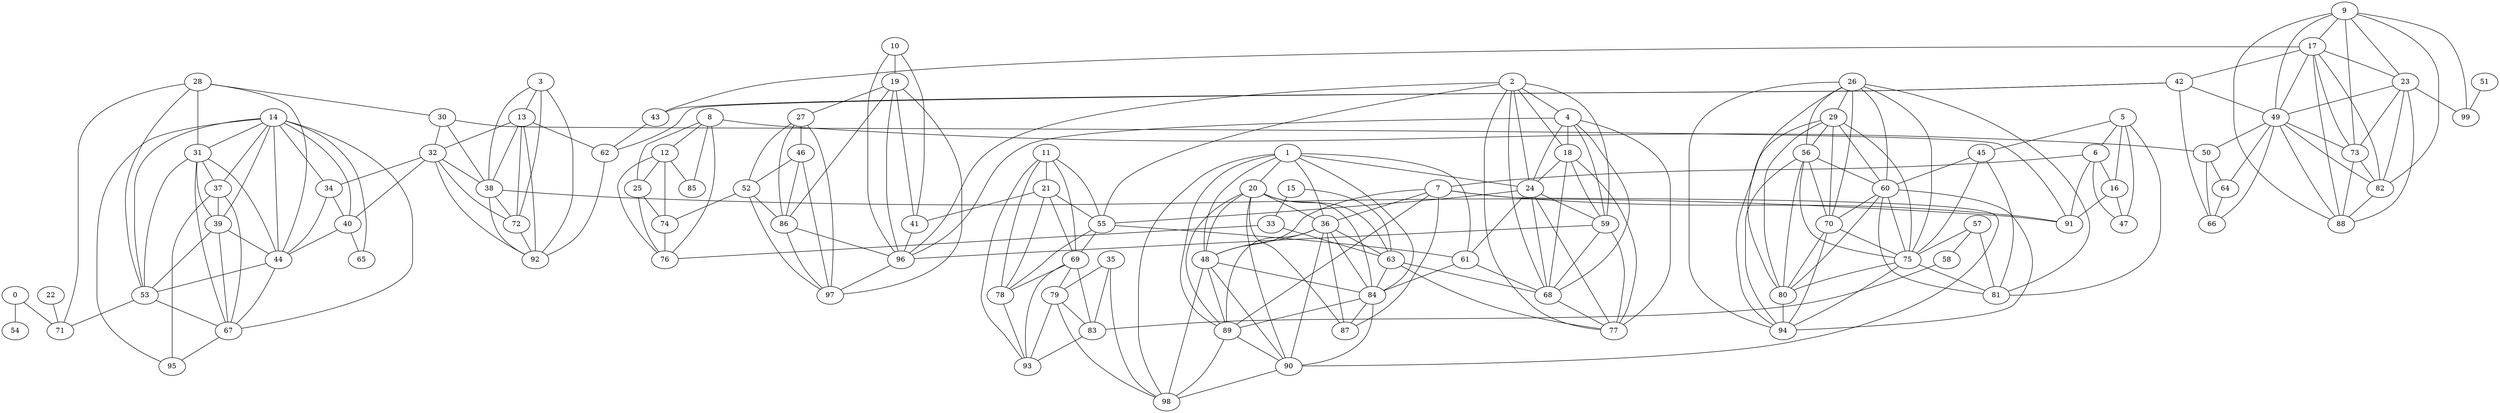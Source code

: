 graph G {
  0;
  1;
  2;
  3;
  4;
  5;
  6;
  7;
  8;
  9;
  10;
  11;
  12;
  13;
  14;
  15;
  16;
  17;
  18;
  19;
  20;
  21;
  22;
  23;
  24;
  25;
  26;
  27;
  28;
  29;
  30;
  31;
  32;
  33;
  34;
  35;
  36;
  37;
  38;
  39;
  40;
  41;
  42;
  43;
  44;
  45;
  46;
  47;
  48;
  49;
  50;
  51;
  52;
  53;
  54;
  55;
  56;
  57;
  58;
  59;
  60;
  61;
  62;
  63;
  64;
  65;
  66;
  67;
  68;
  69;
  70;
  71;
  72;
  73;
  74;
  75;
  76;
  77;
  78;
  79;
  80;
  81;
  82;
  83;
  84;
  85;
  86;
  87;
  88;
  89;
  90;
  91;
  92;
  93;
  94;
  95;
  96;
  97;
  98;
  99;
   0 -- 54;
   0 -- 71;
   1 -- 20;
   1 -- 24;
   1 -- 36;
   1 -- 48;
   1 -- 61;
   1 -- 84;
   1 -- 89;
   1 -- 98;
   2 -- 4;
   2 -- 18;
   2 -- 24;
   2 -- 55;
   2 -- 59;
   2 -- 68;
   2 -- 77;
   2 -- 96;
   3 -- 13;
   3 -- 38;
   3 -- 72;
   3 -- 92;
   4 -- 18;
   4 -- 24;
   4 -- 59;
   4 -- 68;
   4 -- 77;
   4 -- 96;
   5 -- 6;
   5 -- 16;
   5 -- 45;
   5 -- 47;
   5 -- 81;
   6 -- 7;
   6 -- 16;
   6 -- 47;
   6 -- 91;
   7 -- 36;
   7 -- 48;
   7 -- 87;
   7 -- 89;
   7 -- 90;
   7 -- 91;
   8 -- 12;
   8 -- 25;
   8 -- 50;
   8 -- 76;
   8 -- 85;
   9 -- 17;
   9 -- 23;
   9 -- 49;
   9 -- 73;
   9 -- 82;
   9 -- 88;
   9 -- 99;
   10 -- 19;
   10 -- 41;
   10 -- 96;
   11 -- 21;
   11 -- 55;
   11 -- 69;
   11 -- 78;
   11 -- 93;
   12 -- 25;
   12 -- 74;
   12 -- 76;
   12 -- 85;
   13 -- 32;
   13 -- 38;
   13 -- 62;
   13 -- 72;
   13 -- 92;
   14 -- 31;
   14 -- 34;
   14 -- 37;
   14 -- 39;
   14 -- 40;
   14 -- 44;
   14 -- 53;
   14 -- 65;
   14 -- 67;
   14 -- 95;
   15 -- 33;
   15 -- 63;
   16 -- 47;
   16 -- 91;
   17 -- 23;
   17 -- 42;
   17 -- 43;
   17 -- 49;
   17 -- 73;
   17 -- 82;
   17 -- 88;
   18 -- 24;
   18 -- 59;
   18 -- 68;
   18 -- 77;
   19 -- 27;
   19 -- 41;
   19 -- 86;
   19 -- 96;
   19 -- 97;
   20 -- 36;
   20 -- 48;
   20 -- 63;
   20 -- 84;
   20 -- 87;
   20 -- 89;
   20 -- 90;
   21 -- 41;
   21 -- 55;
   21 -- 69;
   21 -- 78;
   22 -- 71;
   23 -- 49;
   23 -- 73;
   23 -- 82;
   23 -- 88;
   23 -- 99;
   24 -- 55;
   24 -- 59;
   24 -- 61;
   24 -- 68;
   24 -- 77;
   25 -- 74;
   25 -- 76;
   26 -- 29;
   26 -- 56;
   26 -- 60;
   26 -- 70;
   26 -- 75;
   26 -- 80;
   26 -- 81;
   26 -- 94;
   27 -- 46;
   27 -- 52;
   27 -- 86;
   27 -- 97;
   28 -- 30;
   28 -- 31;
   28 -- 44;
   28 -- 53;
   28 -- 71;
   29 -- 56;
   29 -- 60;
   29 -- 70;
   29 -- 75;
   29 -- 80;
   29 -- 94;
   30 -- 32;
   30 -- 38;
   30 -- 91;
   31 -- 37;
   31 -- 39;
   31 -- 44;
   31 -- 53;
   31 -- 67;
   32 -- 34;
   32 -- 38;
   32 -- 40;
   32 -- 72;
   32 -- 92;
   33 -- 63;
   33 -- 76;
   34 -- 40;
   34 -- 44;
   35 -- 79;
   35 -- 83;
   35 -- 98;
   36 -- 48;
   36 -- 63;
   36 -- 84;
   36 -- 87;
   36 -- 89;
   36 -- 90;
   37 -- 39;
   37 -- 67;
   37 -- 95;
   38 -- 72;
   38 -- 91;
   38 -- 92;
   39 -- 44;
   39 -- 53;
   39 -- 67;
   40 -- 44;
   40 -- 65;
   41 -- 96;
   42 -- 43;
   42 -- 49;
   42 -- 62;
   42 -- 66;
   43 -- 62;
   44 -- 53;
   44 -- 67;
   45 -- 60;
   45 -- 75;
   45 -- 81;
   46 -- 52;
   46 -- 86;
   46 -- 97;
   48 -- 84;
   48 -- 89;
   48 -- 90;
   48 -- 98;
   49 -- 50;
   49 -- 64;
   49 -- 66;
   49 -- 73;
   49 -- 82;
   49 -- 88;
   50 -- 64;
   50 -- 66;
   51 -- 99;
   52 -- 74;
   52 -- 86;
   52 -- 97;
   53 -- 67;
   53 -- 71;
   55 -- 61;
   55 -- 69;
   55 -- 78;
   56 -- 60;
   56 -- 70;
   56 -- 75;
   56 -- 80;
   56 -- 94;
   57 -- 58;
   57 -- 75;
   57 -- 81;
   58 -- 83;
   59 -- 68;
   59 -- 77;
   59 -- 96;
   60 -- 70;
   60 -- 75;
   60 -- 80;
   60 -- 81;
   60 -- 94;
   61 -- 68;
   61 -- 84;
   62 -- 92;
   63 -- 68;
   63 -- 77;
   63 -- 84;
   64 -- 66;
   67 -- 95;
   68 -- 77;
   69 -- 78;
   69 -- 79;
   69 -- 83;
   69 -- 93;
   70 -- 75;
   70 -- 80;
   70 -- 94;
   72 -- 92;
   73 -- 82;
   73 -- 88;
   74 -- 76;
   75 -- 80;
   75 -- 81;
   75 -- 94;
   78 -- 93;
   79 -- 83;
   79 -- 93;
   79 -- 98;
   80 -- 94;
   82 -- 88;
   83 -- 93;
   84 -- 87;
   84 -- 89;
   84 -- 90;
   86 -- 96;
   86 -- 97;
   89 -- 90;
   89 -- 98;
   90 -- 98;
   96 -- 97;
}
